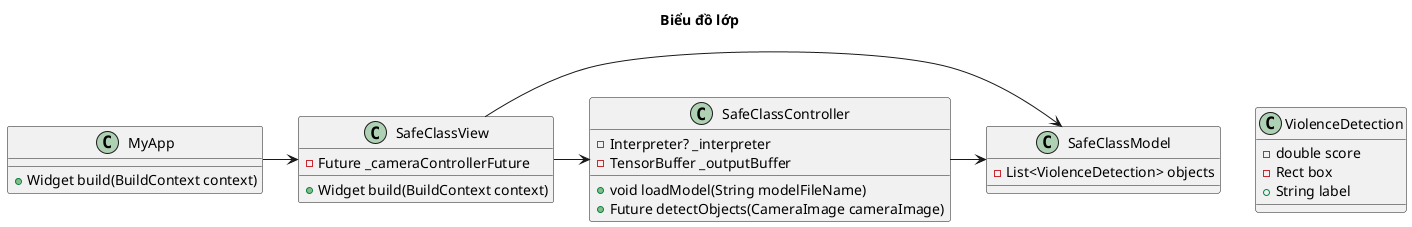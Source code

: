 @startuml Biểu đồ lớp
title Biểu đồ lớp

class SafeClassModel {
  - List<ViolenceDetection> objects
}

class ViolenceDetection {
  - double score
  - Rect box
  + String label
}

class SafeClassController {
  - Interpreter? _interpreter
  - TensorBuffer _outputBuffer
  + void loadModel(String modelFileName)
  + Future detectObjects(CameraImage cameraImage)
}

class SafeClassView {
  - Future _cameraControllerFuture
  + Widget build(BuildContext context)
}

class MyApp {
  + Widget build(BuildContext context)
}

SafeClassView -> SafeClassModel
SafeClassView -> SafeClassController
SafeClassController -> SafeClassModel
MyApp -> SafeClassView

@enduml

